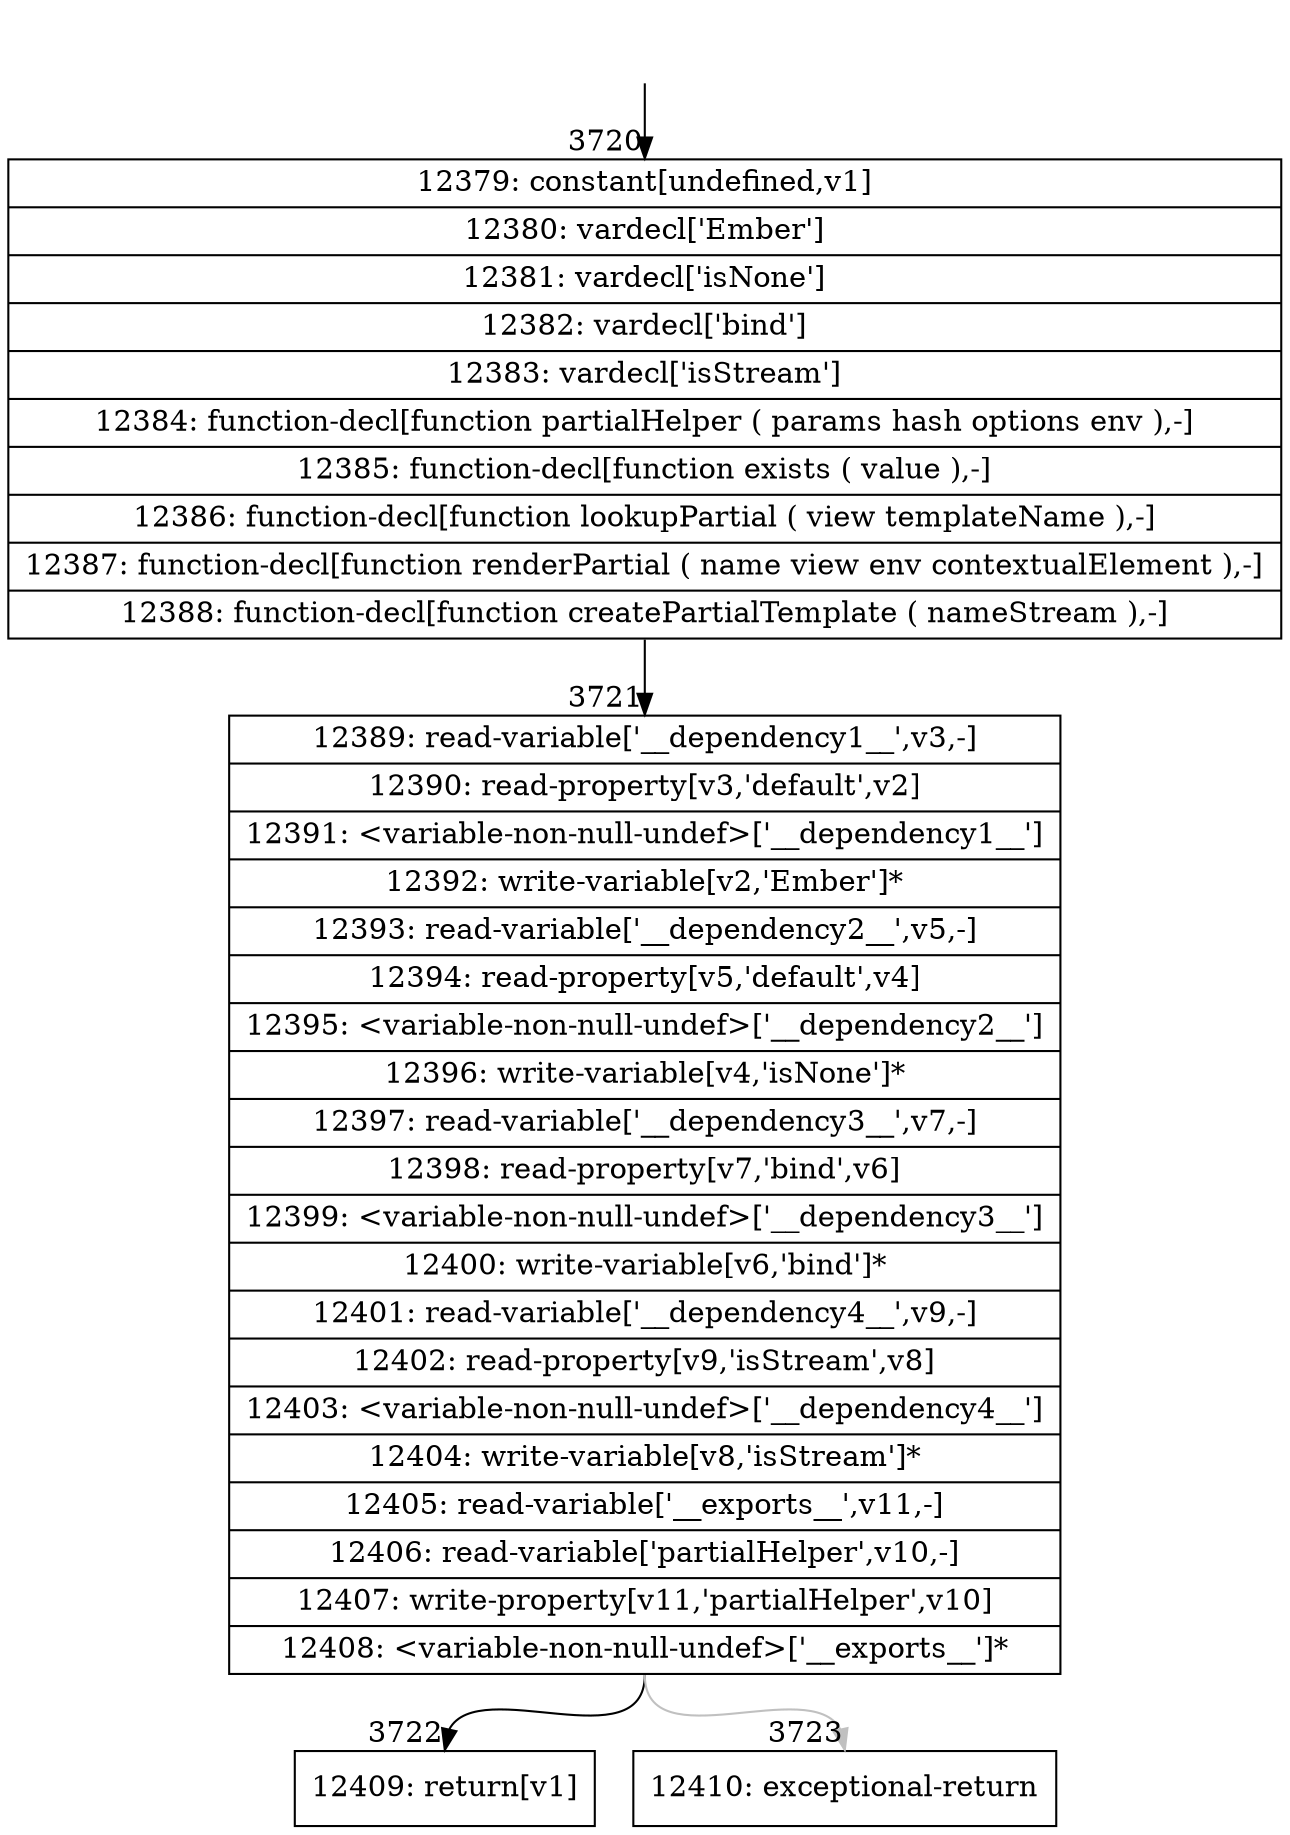 digraph {
rankdir="TD"
BB_entry291[shape=none,label=""];
BB_entry291 -> BB3720 [tailport=s, headport=n, headlabel="    3720"]
BB3720 [shape=record label="{12379: constant[undefined,v1]|12380: vardecl['Ember']|12381: vardecl['isNone']|12382: vardecl['bind']|12383: vardecl['isStream']|12384: function-decl[function partialHelper ( params hash options env ),-]|12385: function-decl[function exists ( value ),-]|12386: function-decl[function lookupPartial ( view templateName ),-]|12387: function-decl[function renderPartial ( name view env contextualElement ),-]|12388: function-decl[function createPartialTemplate ( nameStream ),-]}" ] 
BB3720 -> BB3721 [tailport=s, headport=n, headlabel="      3721"]
BB3721 [shape=record label="{12389: read-variable['__dependency1__',v3,-]|12390: read-property[v3,'default',v2]|12391: \<variable-non-null-undef\>['__dependency1__']|12392: write-variable[v2,'Ember']*|12393: read-variable['__dependency2__',v5,-]|12394: read-property[v5,'default',v4]|12395: \<variable-non-null-undef\>['__dependency2__']|12396: write-variable[v4,'isNone']*|12397: read-variable['__dependency3__',v7,-]|12398: read-property[v7,'bind',v6]|12399: \<variable-non-null-undef\>['__dependency3__']|12400: write-variable[v6,'bind']*|12401: read-variable['__dependency4__',v9,-]|12402: read-property[v9,'isStream',v8]|12403: \<variable-non-null-undef\>['__dependency4__']|12404: write-variable[v8,'isStream']*|12405: read-variable['__exports__',v11,-]|12406: read-variable['partialHelper',v10,-]|12407: write-property[v11,'partialHelper',v10]|12408: \<variable-non-null-undef\>['__exports__']*}" ] 
BB3721 -> BB3722 [tailport=s, headport=n, headlabel="      3722"]
BB3721 -> BB3723 [tailport=s, headport=n, color=gray, headlabel="      3723"]
BB3722 [shape=record label="{12409: return[v1]}" ] 
BB3723 [shape=record label="{12410: exceptional-return}" ] 
//#$~ 6822
}
